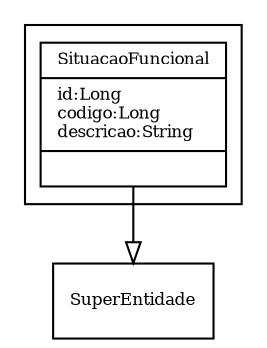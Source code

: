 digraph G{
fontname = "Times-Roman"
fontsize = 8

node [
        fontname = "Times-Roman"
        fontsize = 8
        shape = "record"
]

edge [
        fontname = "Times-Roman"
        fontsize = 8
]

subgraph clusterSITUACAO_FUNCIONAL
{
SituacaoFuncional [label = "{SituacaoFuncional|id:Long\lcodigo:Long\ldescricao:String\l|\l}"]
}
edge [ arrowhead = "empty" headlabel = "" taillabel = ""] SituacaoFuncional -> SuperEntidade
}
